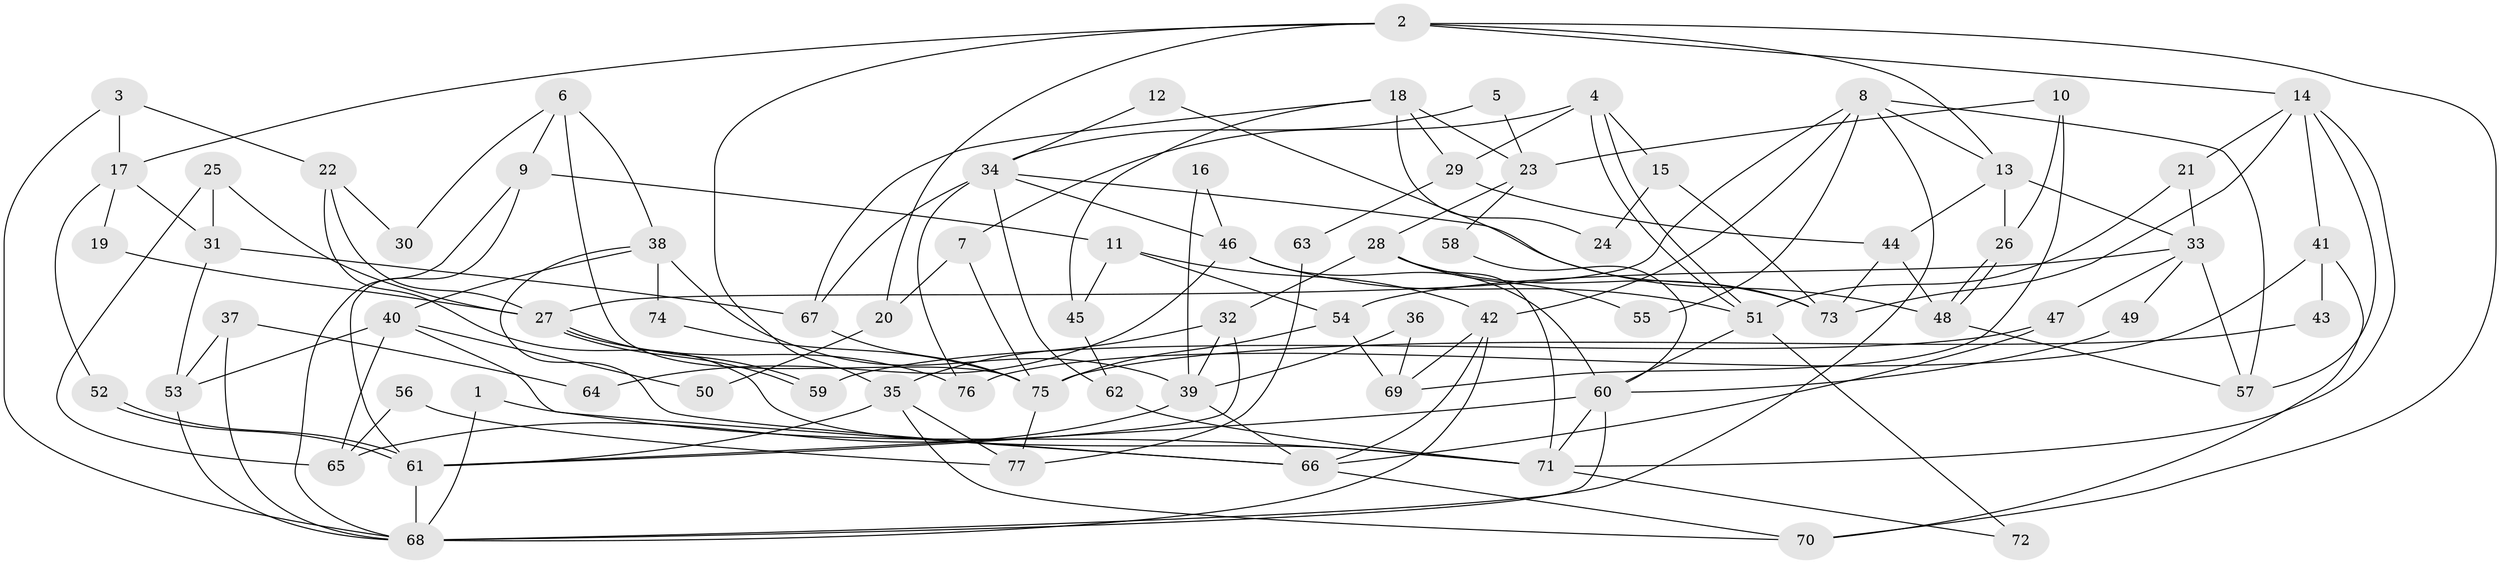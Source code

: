 // Generated by graph-tools (version 1.1) at 2025/36/03/09/25 02:36:09]
// undirected, 77 vertices, 154 edges
graph export_dot {
graph [start="1"]
  node [color=gray90,style=filled];
  1;
  2;
  3;
  4;
  5;
  6;
  7;
  8;
  9;
  10;
  11;
  12;
  13;
  14;
  15;
  16;
  17;
  18;
  19;
  20;
  21;
  22;
  23;
  24;
  25;
  26;
  27;
  28;
  29;
  30;
  31;
  32;
  33;
  34;
  35;
  36;
  37;
  38;
  39;
  40;
  41;
  42;
  43;
  44;
  45;
  46;
  47;
  48;
  49;
  50;
  51;
  52;
  53;
  54;
  55;
  56;
  57;
  58;
  59;
  60;
  61;
  62;
  63;
  64;
  65;
  66;
  67;
  68;
  69;
  70;
  71;
  72;
  73;
  74;
  75;
  76;
  77;
  1 -- 71;
  1 -- 68;
  2 -- 14;
  2 -- 35;
  2 -- 13;
  2 -- 17;
  2 -- 20;
  2 -- 70;
  3 -- 68;
  3 -- 17;
  3 -- 22;
  4 -- 29;
  4 -- 51;
  4 -- 51;
  4 -- 7;
  4 -- 15;
  5 -- 34;
  5 -- 23;
  6 -- 9;
  6 -- 38;
  6 -- 30;
  6 -- 75;
  7 -- 75;
  7 -- 20;
  8 -- 42;
  8 -- 57;
  8 -- 13;
  8 -- 27;
  8 -- 55;
  8 -- 68;
  9 -- 61;
  9 -- 68;
  9 -- 11;
  10 -- 26;
  10 -- 69;
  10 -- 23;
  11 -- 42;
  11 -- 45;
  11 -- 54;
  12 -- 73;
  12 -- 34;
  13 -- 26;
  13 -- 33;
  13 -- 44;
  14 -- 71;
  14 -- 73;
  14 -- 21;
  14 -- 41;
  14 -- 57;
  15 -- 73;
  15 -- 24;
  16 -- 39;
  16 -- 46;
  17 -- 31;
  17 -- 19;
  17 -- 52;
  18 -- 45;
  18 -- 67;
  18 -- 23;
  18 -- 24;
  18 -- 29;
  19 -- 27;
  20 -- 50;
  21 -- 51;
  21 -- 33;
  22 -- 27;
  22 -- 30;
  22 -- 71;
  23 -- 28;
  23 -- 58;
  25 -- 27;
  25 -- 31;
  25 -- 65;
  26 -- 48;
  26 -- 48;
  27 -- 59;
  27 -- 59;
  27 -- 76;
  28 -- 32;
  28 -- 55;
  28 -- 71;
  28 -- 73;
  29 -- 44;
  29 -- 63;
  31 -- 53;
  31 -- 67;
  32 -- 61;
  32 -- 35;
  32 -- 39;
  33 -- 47;
  33 -- 49;
  33 -- 54;
  33 -- 57;
  34 -- 46;
  34 -- 48;
  34 -- 62;
  34 -- 67;
  34 -- 76;
  35 -- 61;
  35 -- 70;
  35 -- 77;
  36 -- 69;
  36 -- 39;
  37 -- 53;
  37 -- 68;
  37 -- 64;
  38 -- 66;
  38 -- 39;
  38 -- 40;
  38 -- 74;
  39 -- 65;
  39 -- 66;
  40 -- 66;
  40 -- 50;
  40 -- 53;
  40 -- 65;
  41 -- 76;
  41 -- 43;
  41 -- 70;
  42 -- 68;
  42 -- 66;
  42 -- 69;
  43 -- 75;
  44 -- 48;
  44 -- 73;
  45 -- 62;
  46 -- 60;
  46 -- 51;
  46 -- 64;
  47 -- 66;
  47 -- 59;
  48 -- 57;
  49 -- 60;
  51 -- 60;
  51 -- 72;
  52 -- 61;
  52 -- 61;
  53 -- 68;
  54 -- 69;
  54 -- 75;
  56 -- 77;
  56 -- 65;
  58 -- 60;
  60 -- 71;
  60 -- 68;
  60 -- 61;
  61 -- 68;
  62 -- 71;
  63 -- 77;
  66 -- 70;
  67 -- 75;
  71 -- 72;
  74 -- 75;
  75 -- 77;
}
